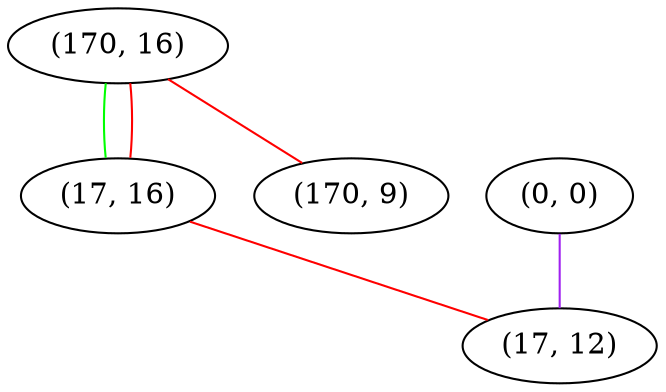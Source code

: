 graph "" {
"(170, 16)";
"(17, 16)";
"(0, 0)";
"(170, 9)";
"(17, 12)";
"(170, 16)" -- "(17, 16)"  [color=green, key=0, weight=2];
"(170, 16)" -- "(17, 16)"  [color=red, key=1, weight=1];
"(170, 16)" -- "(170, 9)"  [color=red, key=0, weight=1];
"(17, 16)" -- "(17, 12)"  [color=red, key=0, weight=1];
"(0, 0)" -- "(17, 12)"  [color=purple, key=0, weight=4];
}
